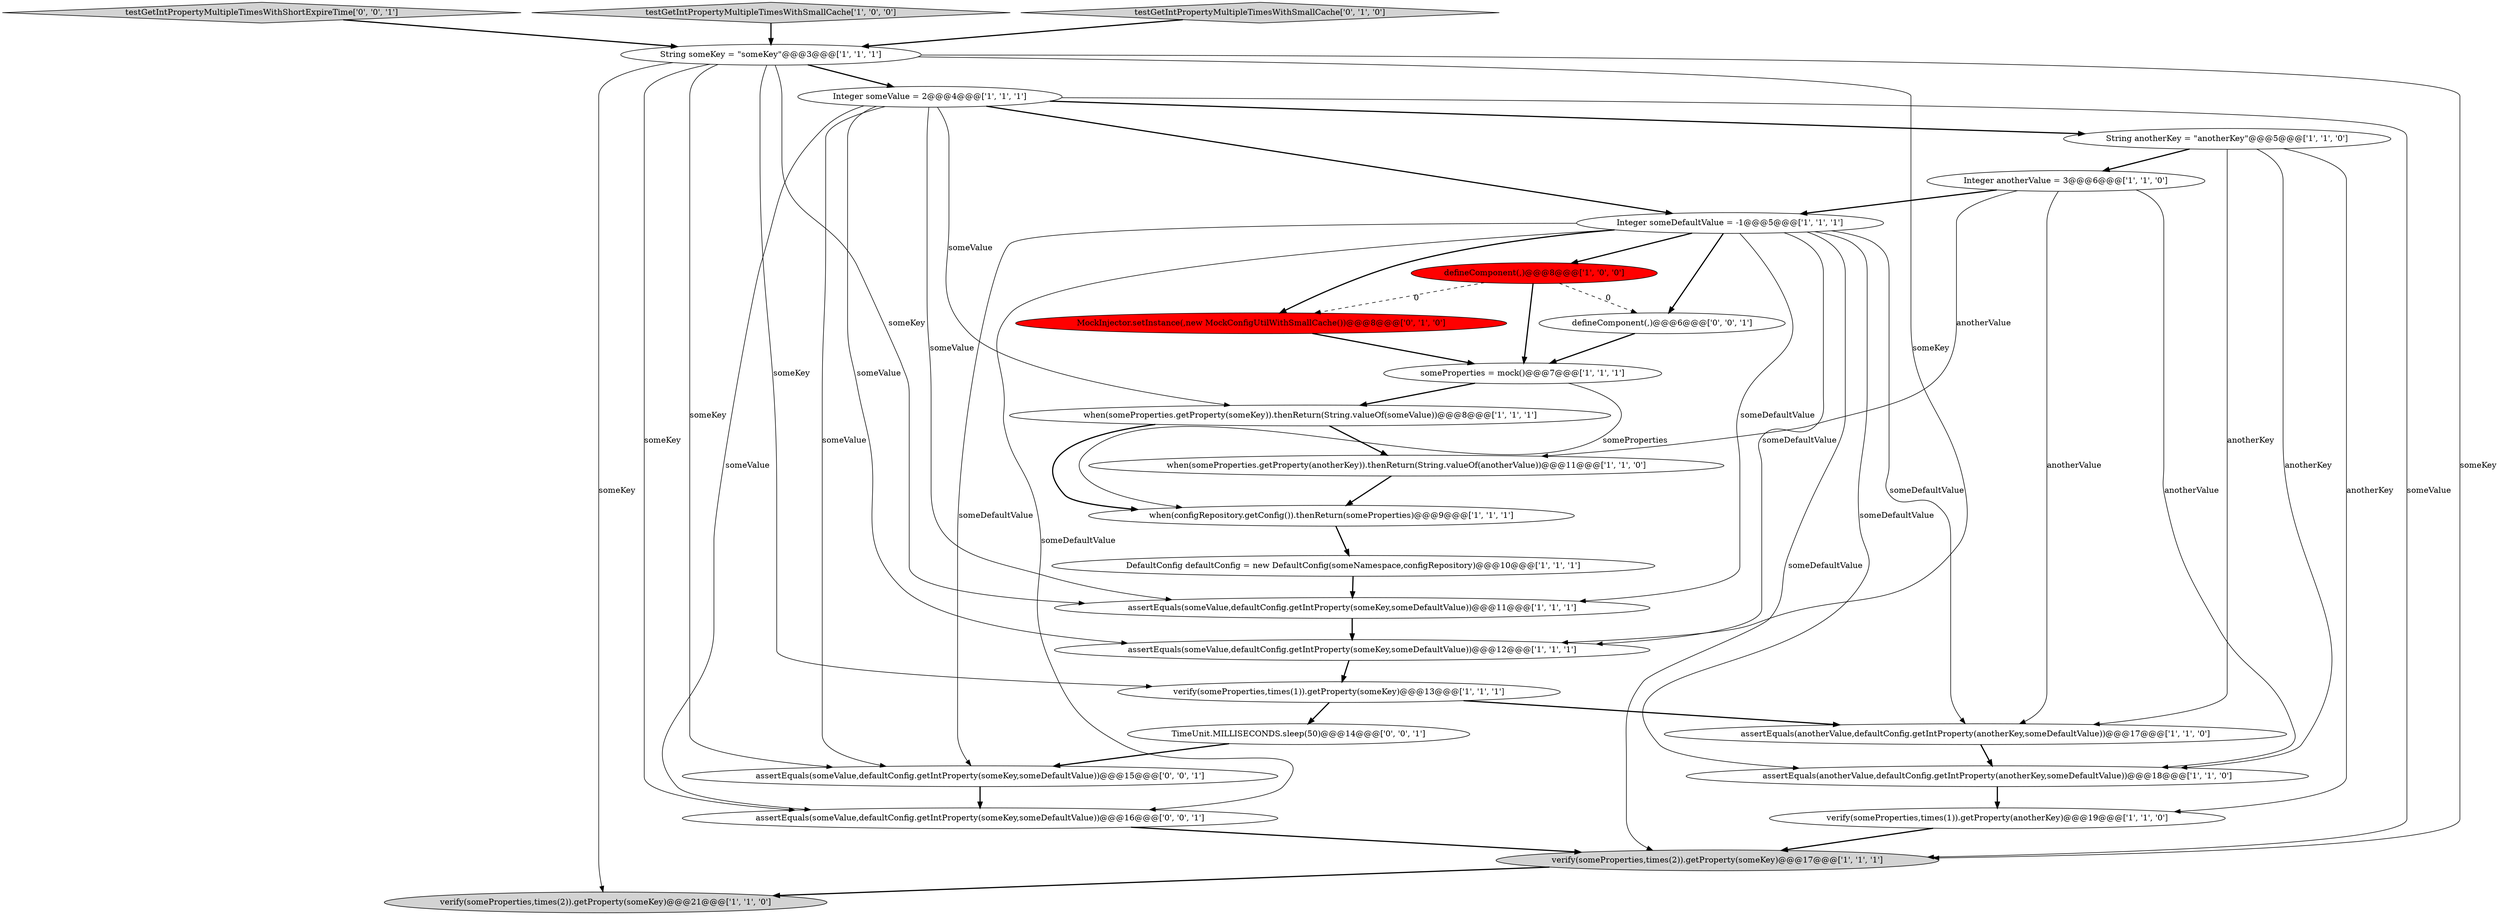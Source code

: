 digraph {
18 [style = filled, label = "when(someProperties.getProperty(anotherKey)).thenReturn(String.valueOf(anotherValue))@@@11@@@['1', '1', '0']", fillcolor = white, shape = ellipse image = "AAA0AAABBB1BBB"];
1 [style = filled, label = "verify(someProperties,times(1)).getProperty(someKey)@@@13@@@['1', '1', '1']", fillcolor = white, shape = ellipse image = "AAA0AAABBB1BBB"];
14 [style = filled, label = "DefaultConfig defaultConfig = new DefaultConfig(someNamespace,configRepository)@@@10@@@['1', '1', '1']", fillcolor = white, shape = ellipse image = "AAA0AAABBB1BBB"];
22 [style = filled, label = "testGetIntPropertyMultipleTimesWithShortExpireTime['0', '0', '1']", fillcolor = lightgray, shape = diamond image = "AAA0AAABBB3BBB"];
26 [style = filled, label = "defineComponent(,)@@@6@@@['0', '0', '1']", fillcolor = white, shape = ellipse image = "AAA0AAABBB3BBB"];
10 [style = filled, label = "defineComponent(,)@@@8@@@['1', '0', '0']", fillcolor = red, shape = ellipse image = "AAA1AAABBB1BBB"];
15 [style = filled, label = "verify(someProperties,times(1)).getProperty(anotherKey)@@@19@@@['1', '1', '0']", fillcolor = white, shape = ellipse image = "AAA0AAABBB1BBB"];
5 [style = filled, label = "assertEquals(anotherValue,defaultConfig.getIntProperty(anotherKey,someDefaultValue))@@@18@@@['1', '1', '0']", fillcolor = white, shape = ellipse image = "AAA0AAABBB1BBB"];
12 [style = filled, label = "Integer someDefaultValue = -1@@@5@@@['1', '1', '1']", fillcolor = white, shape = ellipse image = "AAA0AAABBB1BBB"];
11 [style = filled, label = "String someKey = \"someKey\"@@@3@@@['1', '1', '1']", fillcolor = white, shape = ellipse image = "AAA0AAABBB1BBB"];
6 [style = filled, label = "String anotherKey = \"anotherKey\"@@@5@@@['1', '1', '0']", fillcolor = white, shape = ellipse image = "AAA0AAABBB1BBB"];
8 [style = filled, label = "when(someProperties.getProperty(someKey)).thenReturn(String.valueOf(someValue))@@@8@@@['1', '1', '1']", fillcolor = white, shape = ellipse image = "AAA0AAABBB1BBB"];
4 [style = filled, label = "Integer anotherValue = 3@@@6@@@['1', '1', '0']", fillcolor = white, shape = ellipse image = "AAA0AAABBB1BBB"];
7 [style = filled, label = "assertEquals(anotherValue,defaultConfig.getIntProperty(anotherKey,someDefaultValue))@@@17@@@['1', '1', '0']", fillcolor = white, shape = ellipse image = "AAA0AAABBB1BBB"];
13 [style = filled, label = "verify(someProperties,times(2)).getProperty(someKey)@@@21@@@['1', '1', '0']", fillcolor = lightgray, shape = ellipse image = "AAA0AAABBB1BBB"];
0 [style = filled, label = "Integer someValue = 2@@@4@@@['1', '1', '1']", fillcolor = white, shape = ellipse image = "AAA0AAABBB1BBB"];
21 [style = filled, label = "MockInjector.setInstance(,new MockConfigUtilWithSmallCache())@@@8@@@['0', '1', '0']", fillcolor = red, shape = ellipse image = "AAA1AAABBB2BBB"];
23 [style = filled, label = "assertEquals(someValue,defaultConfig.getIntProperty(someKey,someDefaultValue))@@@15@@@['0', '0', '1']", fillcolor = white, shape = ellipse image = "AAA0AAABBB3BBB"];
25 [style = filled, label = "TimeUnit.MILLISECONDS.sleep(50)@@@14@@@['0', '0', '1']", fillcolor = white, shape = ellipse image = "AAA0AAABBB3BBB"];
2 [style = filled, label = "assertEquals(someValue,defaultConfig.getIntProperty(someKey,someDefaultValue))@@@12@@@['1', '1', '1']", fillcolor = white, shape = ellipse image = "AAA0AAABBB1BBB"];
3 [style = filled, label = "testGetIntPropertyMultipleTimesWithSmallCache['1', '0', '0']", fillcolor = lightgray, shape = diamond image = "AAA0AAABBB1BBB"];
24 [style = filled, label = "assertEquals(someValue,defaultConfig.getIntProperty(someKey,someDefaultValue))@@@16@@@['0', '0', '1']", fillcolor = white, shape = ellipse image = "AAA0AAABBB3BBB"];
16 [style = filled, label = "someProperties = mock()@@@7@@@['1', '1', '1']", fillcolor = white, shape = ellipse image = "AAA0AAABBB1BBB"];
17 [style = filled, label = "verify(someProperties,times(2)).getProperty(someKey)@@@17@@@['1', '1', '1']", fillcolor = lightgray, shape = ellipse image = "AAA0AAABBB1BBB"];
19 [style = filled, label = "when(configRepository.getConfig()).thenReturn(someProperties)@@@9@@@['1', '1', '1']", fillcolor = white, shape = ellipse image = "AAA0AAABBB1BBB"];
9 [style = filled, label = "assertEquals(someValue,defaultConfig.getIntProperty(someKey,someDefaultValue))@@@11@@@['1', '1', '1']", fillcolor = white, shape = ellipse image = "AAA0AAABBB1BBB"];
20 [style = filled, label = "testGetIntPropertyMultipleTimesWithSmallCache['0', '1', '0']", fillcolor = lightgray, shape = diamond image = "AAA0AAABBB2BBB"];
11->17 [style = solid, label="someKey"];
12->17 [style = solid, label="someDefaultValue"];
10->21 [style = dashed, label="0"];
16->19 [style = solid, label="someProperties"];
16->8 [style = bold, label=""];
0->17 [style = solid, label="someValue"];
0->6 [style = bold, label=""];
9->2 [style = bold, label=""];
12->21 [style = bold, label=""];
8->18 [style = bold, label=""];
2->1 [style = bold, label=""];
8->19 [style = bold, label=""];
25->23 [style = bold, label=""];
0->12 [style = bold, label=""];
12->2 [style = solid, label="someDefaultValue"];
0->24 [style = solid, label="someValue"];
0->2 [style = solid, label="someValue"];
11->24 [style = solid, label="someKey"];
18->19 [style = bold, label=""];
3->11 [style = bold, label=""];
5->15 [style = bold, label=""];
12->26 [style = bold, label=""];
1->7 [style = bold, label=""];
11->23 [style = solid, label="someKey"];
0->23 [style = solid, label="someValue"];
4->18 [style = solid, label="anotherValue"];
26->16 [style = bold, label=""];
6->4 [style = bold, label=""];
15->17 [style = bold, label=""];
7->5 [style = bold, label=""];
11->0 [style = bold, label=""];
12->10 [style = bold, label=""];
23->24 [style = bold, label=""];
4->5 [style = solid, label="anotherValue"];
19->14 [style = bold, label=""];
12->5 [style = solid, label="someDefaultValue"];
10->16 [style = bold, label=""];
12->24 [style = solid, label="someDefaultValue"];
10->26 [style = dashed, label="0"];
4->7 [style = solid, label="anotherValue"];
6->15 [style = solid, label="anotherKey"];
11->2 [style = solid, label="someKey"];
0->9 [style = solid, label="someValue"];
24->17 [style = bold, label=""];
21->16 [style = bold, label=""];
4->12 [style = bold, label=""];
11->9 [style = solid, label="someKey"];
12->9 [style = solid, label="someDefaultValue"];
14->9 [style = bold, label=""];
17->13 [style = bold, label=""];
11->1 [style = solid, label="someKey"];
0->8 [style = solid, label="someValue"];
6->5 [style = solid, label="anotherKey"];
1->25 [style = bold, label=""];
12->7 [style = solid, label="someDefaultValue"];
22->11 [style = bold, label=""];
6->7 [style = solid, label="anotherKey"];
12->23 [style = solid, label="someDefaultValue"];
20->11 [style = bold, label=""];
11->13 [style = solid, label="someKey"];
}
